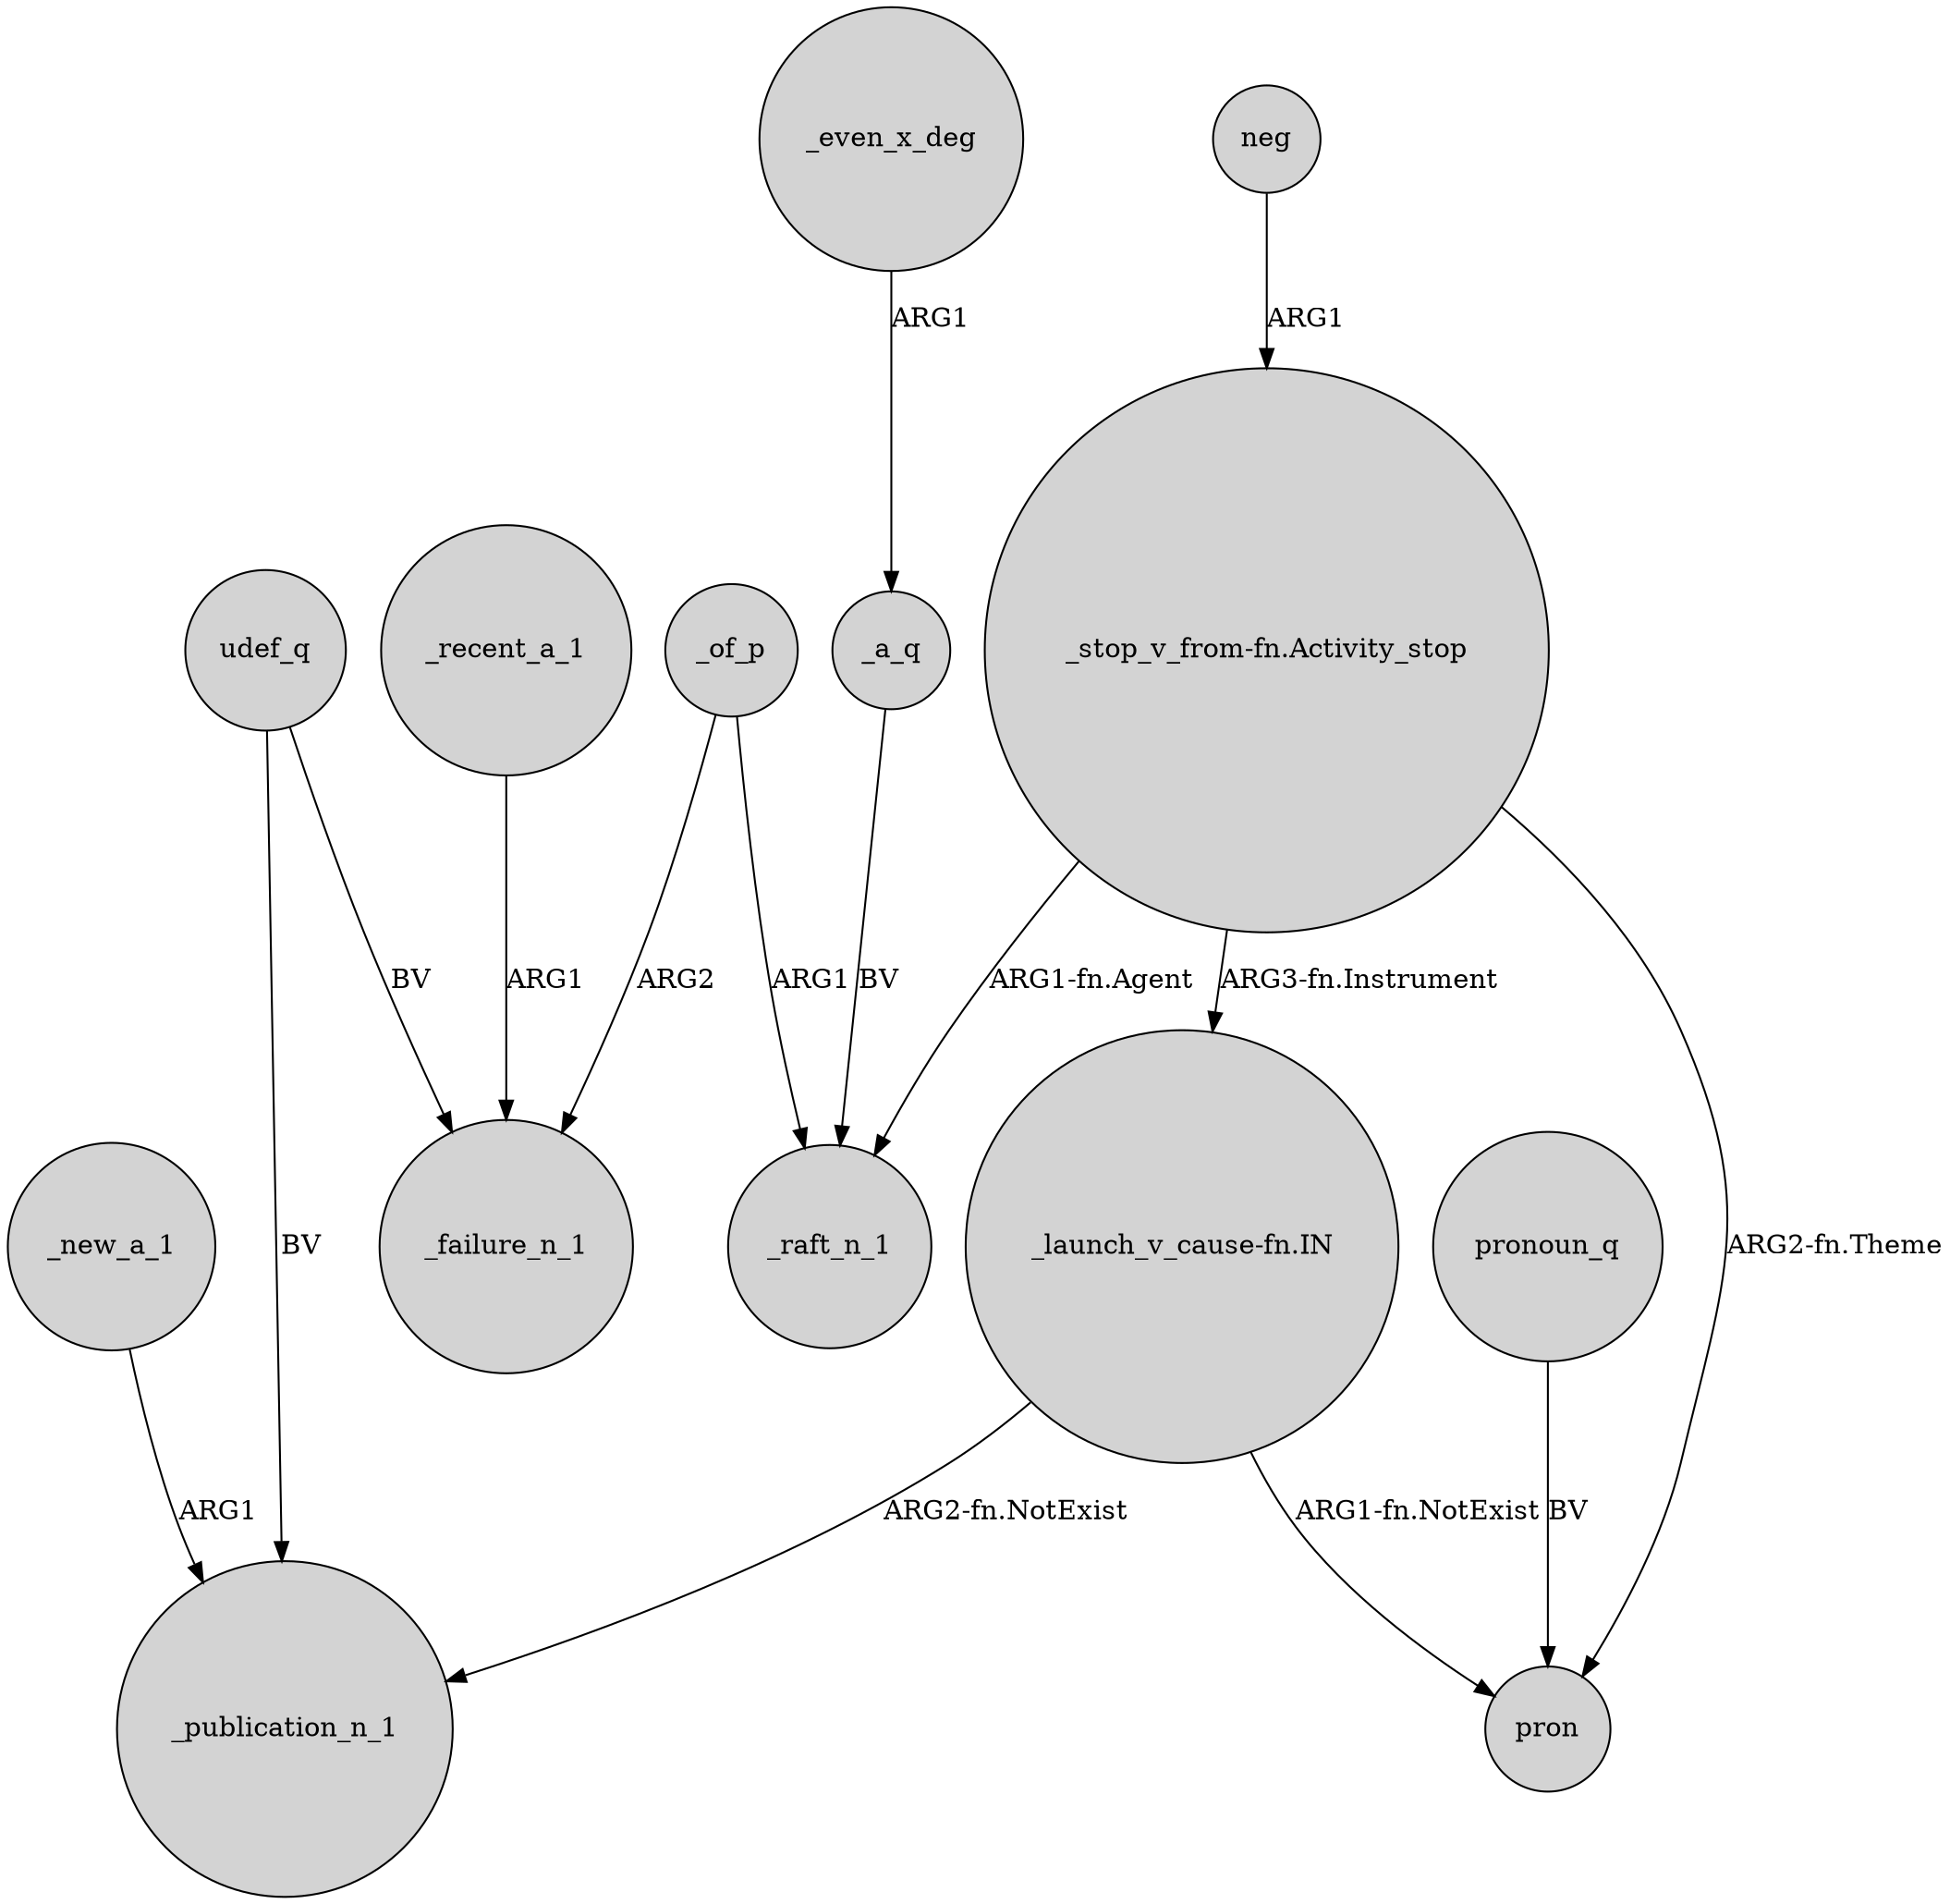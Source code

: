 digraph {
	node [shape=circle style=filled]
	_even_x_deg -> _a_q [label=ARG1]
	"_stop_v_from-fn.Activity_stop" -> pron [label="ARG2-fn.Theme"]
	"_stop_v_from-fn.Activity_stop" -> _raft_n_1 [label="ARG1-fn.Agent"]
	_a_q -> _raft_n_1 [label=BV]
	"_launch_v_cause-fn.IN" -> pron [label="ARG1-fn.NotExist"]
	udef_q -> _publication_n_1 [label=BV]
	udef_q -> _failure_n_1 [label=BV]
	_of_p -> _raft_n_1 [label=ARG1]
	"_stop_v_from-fn.Activity_stop" -> "_launch_v_cause-fn.IN" [label="ARG3-fn.Instrument"]
	_new_a_1 -> _publication_n_1 [label=ARG1]
	_of_p -> _failure_n_1 [label=ARG2]
	neg -> "_stop_v_from-fn.Activity_stop" [label=ARG1]
	_recent_a_1 -> _failure_n_1 [label=ARG1]
	"_launch_v_cause-fn.IN" -> _publication_n_1 [label="ARG2-fn.NotExist"]
	pronoun_q -> pron [label=BV]
}
